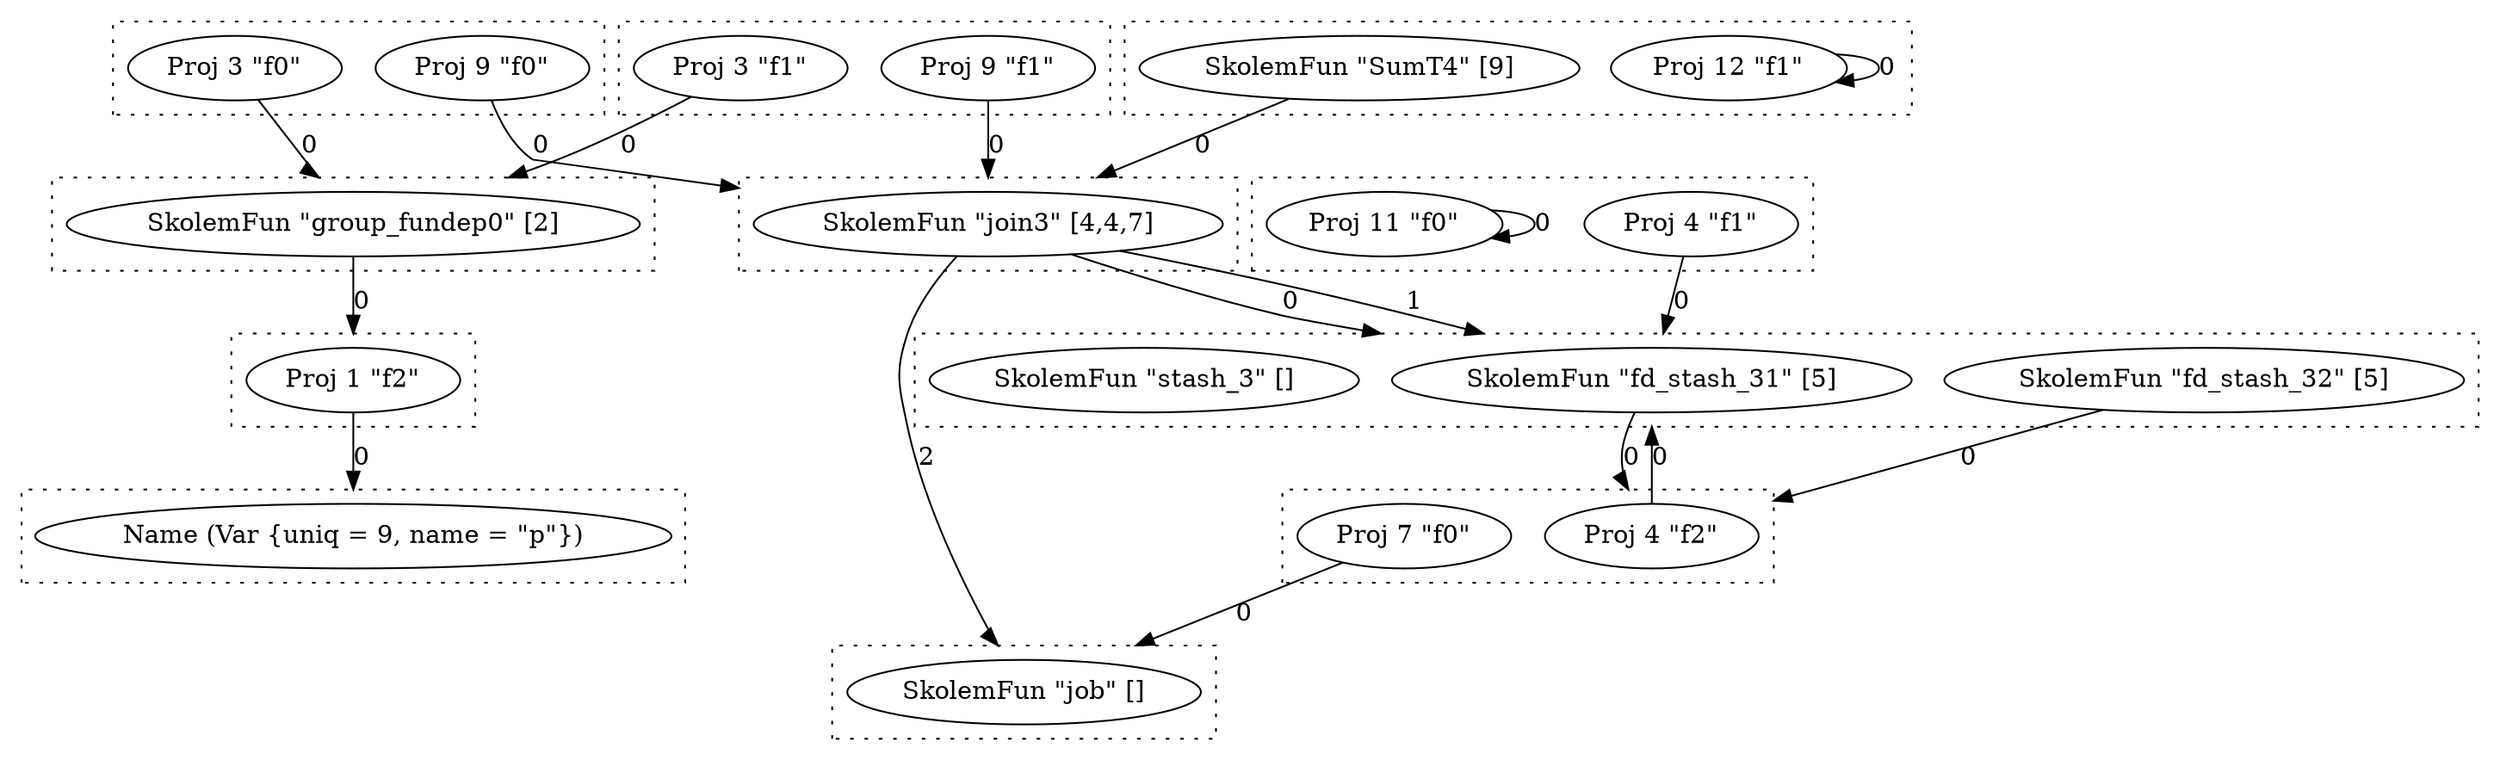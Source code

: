 digraph egraph {
	graph [bb="0,0,1164,416",
		clusterrank=local,
		compound=true
	];
	node [label="\N"];
	subgraph cluster_1 {
		graph [bb="8,95,308,147",
			style=dotted
		];
		1.0	[height=0.5,
			label="Name (Var {uniq = 9, name = \"p\"})",
			pos="158,121",
			width=3.9358];
	}
	subgraph cluster_3 {
		graph [bb="19,269,297,321",
			style=dotted
		];
		3.0	[height=0.5,
			label="SkolemFun \"group_fundep0\" [2]",
			pos="158,295",
			width=3.6469];
	}
	subgraph cluster_4 {
		graph [bb="426,182,1156,234",
			style=dotted
		];
		4.0	[height=0.5,
			label="SkolemFun \"fd_stash_31\" [5]",
			pos="770,208",
			width=3.34];
		4.1	[height=0.5,
			label="SkolemFun \"fd_stash_32\" [5]",
			pos="1028,208",
			width=3.34];
		4.2	[height=0.5,
			label="SkolemFun \"stash_3\" []",
			pos="533,208",
			width=2.7442];
	}
	subgraph cluster_5 {
		graph [bb="594,95,828,147",
			style=dotted
		];
		5.0	[height=0.5,
			label="Proj 4 \"f2\"",
			pos="770,121",
			width=1.3902];
		5.1	[height=0.5,
			label="Proj 7 \"f0\"",
			pos="652,121",
			width=1.3902];
	}
	subgraph cluster_9 {
		graph [bb="344,269,574,321",
			style=dotted
		];
		9.0	[height=0.5,
			label="SkolemFun \"join3\" [4,4,7]",
			pos="459,295",
			width=2.9608];
	}
	subgraph cluster_11 {
		graph [bb="582,269,851,321",
			style=dotted
		];
		11.0	[height=0.5,
			label="Proj 4 \"f1\"",
			pos="793,295",
			width=1.3902];
		11.1	[height=0.5,
			label="Proj 11 \"f0\"",
			pos="645,295",
			width=1.5165];
		11.1 -> 11.1	[label=0,
			lp="721.1,295",
			pos="e,694.54,286.92 694.54,303.08 707.66,302.62 717.6,299.93 717.6,295 717.6,291.61 712.9,289.28 705.7,288"];
	}
	subgraph cluster_12 {
		graph [bb="525,356,898,408",
			style=dotted
		];
		12.0	[height=0.5,
			label="Proj 12 \"f1\"",
			pos="810,382",
			width=1.5165];
		12.0 -> 12.0	[label=0,
			lp="886.1,382",
			pos="e,859.54,373.92 859.54,390.08 872.66,389.62 882.6,386.93 882.6,382 882.6,378.61 877.9,376.28 870.7,375"];
		12.1	[height=0.5,
			label="SkolemFun \"SumT4\" [9]",
			pos="635,382",
			width=2.8345];
	}
	subgraph cluster_15 {
		graph [bb="41,356,275,408",
			style=dotted
		];
		15.0	[height=0.5,
			label="Proj 3 \"f0\"",
			pos="99,382",
			width=1.3902];
		15.1	[height=0.5,
			label="Proj 9 \"f0\"",
			pos="217,382",
			width=1.3902];
	}
	subgraph cluster_2 {
		graph [bb="100,182,216,234",
			style=dotted
		];
		2.0	[height=0.5,
			label="Proj 1 \"f2\"",
			pos="158,208",
			width=1.3902];
	}
	subgraph cluster_7 {
		graph [bb="384,8,566,60",
			style=dotted
		];
		7.0	[height=0.5,
			label="SkolemFun \"job\" []",
			pos="475,34",
			width=2.2929];
	}
	subgraph cluster_17 {
		graph [bb="283,356,517,408",
			style=dotted
		];
		17.0	[height=0.5,
			label="Proj 3 \"f1\"",
			pos="341,382",
			width=1.3902];
		17.1	[height=0.5,
			label="Proj 9 \"f1\"",
			pos="459,382",
			width=1.3902];
	}
	2.0 -> 1.0	[label=0,
		lhead=cluster_1,
		lp="161.5,164.5",
		pos="e,158,147 158,189.8 158,178.58 158,163.67 158,150.69"];
	3.0 -> 2.0	[label=0,
		lhead=cluster_2,
		lp="161.5,251.5",
		pos="e,158,234 158,276.8 158,265.58 158,250.67 158,237.69"];
	4.0 -> 5.0	[label=0,
		lhead=cluster_5,
		lp="761.5,164.5",
		pos="e,760.43,147 762.86,189.85 760.87,184.26 758.99,177.96 758,172 756.8,164.81 757.59,157.11 759.22,149.97"];
	4.1 -> 5.0	[label=0,
		lhead=cluster_5,
		lp="917.5,164.5",
		pos="e,828,141.11 979.77,191.11 940.05,178.02 883.22,159.3 838.74,144.65"];
	5.0 -> 4.0	[label=0,
		lhead=cluster_4,
		lp="773.5,164.5",
		pos="e,770,182 770,139.47 770,150.74 770,165.67 770,178.62"];
	5.1 -> 7.0	[label=0,
		lhead=cluster_7,
		lp="577.5,77.5",
		pos="e,527.05,59.997 622.77,105.96 599.55,94.814 566.26,78.825 537.15,64.847"];
	9.0 -> 4.0	[label=0,
		lhead=cluster_4,
		lp="600.5,251.5",
		pos="e,643.22,234 498.65,277.86 525.96,267.19 563.27,253.47 597,244 601.73,242.67 614.93,239.82 632.08,236.28"];
	9.0 -> 4.0	[label=1,
		lhead=cluster_4,
		lp="657.5,251.5",
		pos="e,690.27,234 520.57,279.94 546.42,273.83 576.76,266.38 604,259 628.61,252.33 655.12,244.6 679.56,237.24"];
	9.0 -> 7.0	[label=2,
		lhead=cluster_7,
		lp="430.5,164.5",
		pos="e,463.61,60 444.85,276.86 436.4,265.48 426.47,249.78 422,234 415.7,211.77 418.02,204.77 422,182 429.58,138.64 448.84,91.183 461.94,\
62.248"];
	11.0 -> 4.0	[label=0,
		lhead=cluster_4,
		lp="785.5,251.5",
		pos="e,776.73,234 788.35,276.8 785.28,265.47 781.19,250.36 777.65,237.29"];
	12.1 -> 9.0	[label=0,
		lhead=cluster_9,
		lp="560.5,338.5",
		pos="e,510.76,321 601.07,364.61 578.37,353.65 547.83,338.9 520.89,325.89"];
	15.0 -> 3.0	[label=0,
		lhead=cluster_3,
		lp="136.5,338.5",
		pos="e,140.96,321 110.66,364.21 118.87,352.37 130.04,336.28 139.47,322.69"];
	15.1 -> 9.0	[label=0,
		lhead=cluster_9,
		lp="246.5,338.5",
		pos="e,344,314.36 221.51,363.97 225.36,352.82 232.06,338.91 243,331 243.54,330.61 285.71,323.74 332.64,316.19"];
	17.0 -> 3.0	[label=0,
		lhead=cluster_3,
		lp="282.5,338.5",
		pos="e,227.82,321 316.3,365.98 298.5,355.48 273.71,341.51 251,331 246.82,329.07 242.51,327.16 238.13,325.29"];
	17.1 -> 9.0	[label=0,
		lhead=cluster_9,
		lp="462.5,338.5",
		pos="e,459,321 459,363.8 459,352.58 459,337.67 459,324.69"];
}
